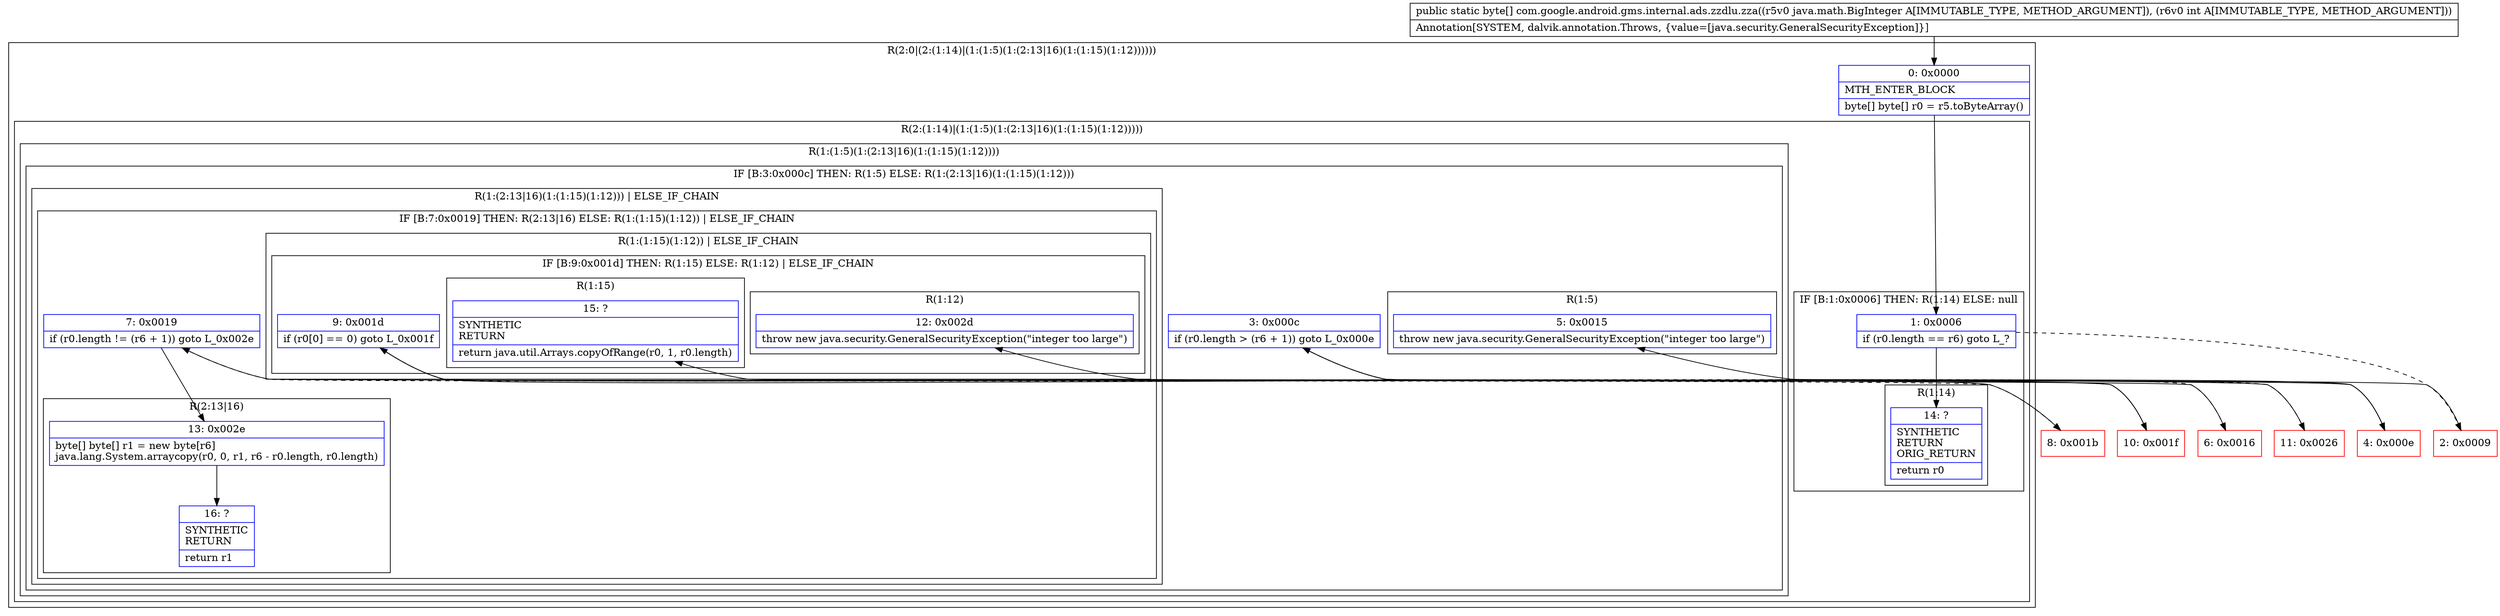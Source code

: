 digraph "CFG forcom.google.android.gms.internal.ads.zzdlu.zza(Ljava\/math\/BigInteger;I)[B" {
subgraph cluster_Region_399878194 {
label = "R(2:0|(2:(1:14)|(1:(1:5)(1:(2:13|16)(1:(1:15)(1:12))))))";
node [shape=record,color=blue];
Node_0 [shape=record,label="{0\:\ 0x0000|MTH_ENTER_BLOCK\l|byte[] byte[] r0 = r5.toByteArray()\l}"];
subgraph cluster_Region_1052002755 {
label = "R(2:(1:14)|(1:(1:5)(1:(2:13|16)(1:(1:15)(1:12)))))";
node [shape=record,color=blue];
subgraph cluster_IfRegion_901888045 {
label = "IF [B:1:0x0006] THEN: R(1:14) ELSE: null";
node [shape=record,color=blue];
Node_1 [shape=record,label="{1\:\ 0x0006|if (r0.length == r6) goto L_?\l}"];
subgraph cluster_Region_797371663 {
label = "R(1:14)";
node [shape=record,color=blue];
Node_14 [shape=record,label="{14\:\ ?|SYNTHETIC\lRETURN\lORIG_RETURN\l|return r0\l}"];
}
}
subgraph cluster_Region_1735011957 {
label = "R(1:(1:5)(1:(2:13|16)(1:(1:15)(1:12))))";
node [shape=record,color=blue];
subgraph cluster_IfRegion_1305943189 {
label = "IF [B:3:0x000c] THEN: R(1:5) ELSE: R(1:(2:13|16)(1:(1:15)(1:12)))";
node [shape=record,color=blue];
Node_3 [shape=record,label="{3\:\ 0x000c|if (r0.length \> (r6 + 1)) goto L_0x000e\l}"];
subgraph cluster_Region_248884614 {
label = "R(1:5)";
node [shape=record,color=blue];
Node_5 [shape=record,label="{5\:\ 0x0015|throw new java.security.GeneralSecurityException(\"integer too large\")\l}"];
}
subgraph cluster_Region_1055957985 {
label = "R(1:(2:13|16)(1:(1:15)(1:12))) | ELSE_IF_CHAIN\l";
node [shape=record,color=blue];
subgraph cluster_IfRegion_2004465957 {
label = "IF [B:7:0x0019] THEN: R(2:13|16) ELSE: R(1:(1:15)(1:12)) | ELSE_IF_CHAIN\l";
node [shape=record,color=blue];
Node_7 [shape=record,label="{7\:\ 0x0019|if (r0.length != (r6 + 1)) goto L_0x002e\l}"];
subgraph cluster_Region_1338074935 {
label = "R(2:13|16)";
node [shape=record,color=blue];
Node_13 [shape=record,label="{13\:\ 0x002e|byte[] byte[] r1 = new byte[r6]\ljava.lang.System.arraycopy(r0, 0, r1, r6 \- r0.length, r0.length)\l}"];
Node_16 [shape=record,label="{16\:\ ?|SYNTHETIC\lRETURN\l|return r1\l}"];
}
subgraph cluster_Region_571875245 {
label = "R(1:(1:15)(1:12)) | ELSE_IF_CHAIN\l";
node [shape=record,color=blue];
subgraph cluster_IfRegion_1463223637 {
label = "IF [B:9:0x001d] THEN: R(1:15) ELSE: R(1:12) | ELSE_IF_CHAIN\l";
node [shape=record,color=blue];
Node_9 [shape=record,label="{9\:\ 0x001d|if (r0[0] == 0) goto L_0x001f\l}"];
subgraph cluster_Region_586258578 {
label = "R(1:15)";
node [shape=record,color=blue];
Node_15 [shape=record,label="{15\:\ ?|SYNTHETIC\lRETURN\l|return java.util.Arrays.copyOfRange(r0, 1, r0.length)\l}"];
}
subgraph cluster_Region_339317788 {
label = "R(1:12)";
node [shape=record,color=blue];
Node_12 [shape=record,label="{12\:\ 0x002d|throw new java.security.GeneralSecurityException(\"integer too large\")\l}"];
}
}
}
}
}
}
}
}
}
Node_2 [shape=record,color=red,label="{2\:\ 0x0009}"];
Node_4 [shape=record,color=red,label="{4\:\ 0x000e}"];
Node_6 [shape=record,color=red,label="{6\:\ 0x0016}"];
Node_8 [shape=record,color=red,label="{8\:\ 0x001b}"];
Node_10 [shape=record,color=red,label="{10\:\ 0x001f}"];
Node_11 [shape=record,color=red,label="{11\:\ 0x0026}"];
MethodNode[shape=record,label="{public static byte[] com.google.android.gms.internal.ads.zzdlu.zza((r5v0 java.math.BigInteger A[IMMUTABLE_TYPE, METHOD_ARGUMENT]), (r6v0 int A[IMMUTABLE_TYPE, METHOD_ARGUMENT]))  | Annotation[SYSTEM, dalvik.annotation.Throws, \{value=[java.security.GeneralSecurityException]\}]\l}"];
MethodNode -> Node_0;
Node_0 -> Node_1;
Node_1 -> Node_2[style=dashed];
Node_1 -> Node_14;
Node_3 -> Node_4;
Node_3 -> Node_6[style=dashed];
Node_7 -> Node_8[style=dashed];
Node_7 -> Node_13;
Node_13 -> Node_16;
Node_9 -> Node_10;
Node_9 -> Node_11[style=dashed];
Node_2 -> Node_3;
Node_4 -> Node_5;
Node_6 -> Node_7;
Node_8 -> Node_9;
Node_10 -> Node_15;
Node_11 -> Node_12;
}

